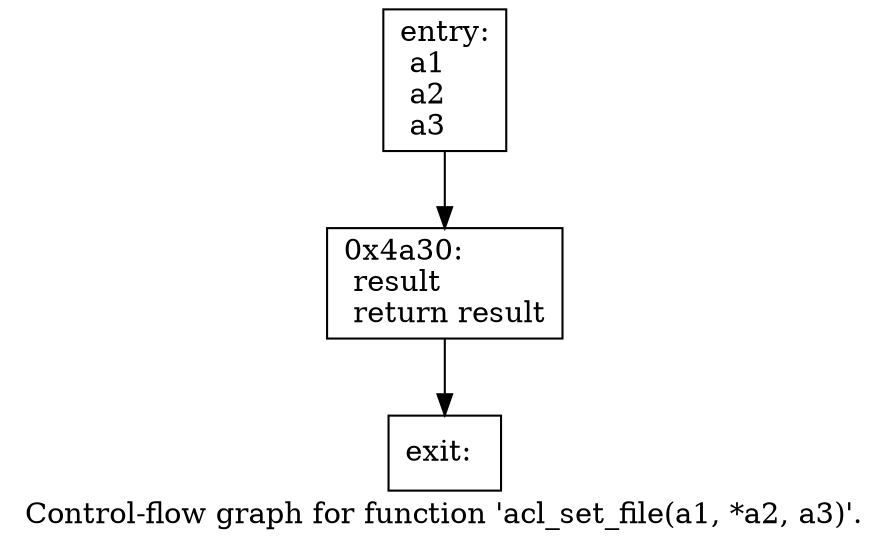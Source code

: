 digraph "Control-flow graph for function 'acl_set_file(a1, *a2, a3)'." {
  label="Control-flow graph for function 'acl_set_file(a1, *a2, a3)'.";
  node [shape=record];

  Node081A0FB0 [label="{entry:\l  a1\l  a2\l  a3\l}"];
  Node081A0FB0 -> Node081A1040;
  Node081A1040 [label="{0x4a30:\l  result\l  return result\l}"];
  Node081A1040 -> Node081A0A58;
  Node081A0A58 [label="{exit:\l}"];

}
